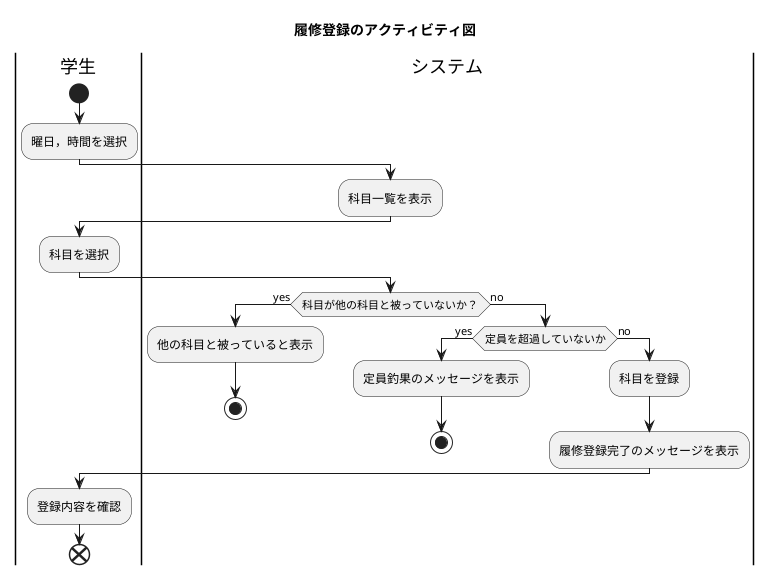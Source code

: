 @startuml 7-2
title 履修登録のアクティビティ図

|学生|
start
:曜日，時間を選択;

|システム|
:科目一覧を表示;

|学生|
:科目を選択;

|システム|
if (科目が他の科目と被っていないか？) then (yes)
    :他の科目と被っていると表示;
    stop
else (no)
    if (定員を超過していないか) then (yes)
        :定員釣果のメッセージを表示;
        stop
    else (no)
        :科目を登録;
        :履修登録完了のメッセージを表示;
        endif
endif

|学生|
:登録内容を確認;
end
@enduml
